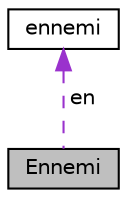 digraph "Ennemi"
{
 // LATEX_PDF_SIZE
  edge [fontname="Helvetica",fontsize="10",labelfontname="Helvetica",labelfontsize="10"];
  node [fontname="Helvetica",fontsize="10",shape=record];
  Node1 [label="Ennemi",height=0.2,width=0.4,color="black", fillcolor="grey75", style="filled", fontcolor="black",tooltip="struct for different type of enemies"];
  Node2 -> Node1 [dir="back",color="darkorchid3",fontsize="10",style="dashed",label=" en" ,fontname="Helvetica"];
  Node2 [label="ennemi",height=0.2,width=0.4,color="black", fillcolor="white", style="filled",URL="$structennemi.html",tooltip="struct for ennemi"];
}

